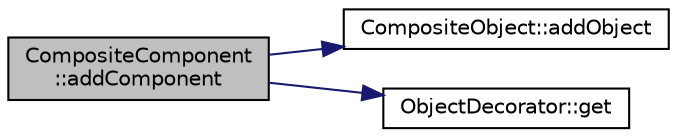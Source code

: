 digraph "CompositeComponent::addComponent"
{
  edge [fontname="Helvetica",fontsize="10",labelfontname="Helvetica",labelfontsize="10"];
  node [fontname="Helvetica",fontsize="10",shape=record];
  rankdir="LR";
  Node9 [label="CompositeComponent\l::addComponent",height=0.2,width=0.4,color="black", fillcolor="grey75", style="filled", fontcolor="black"];
  Node9 -> Node10 [color="midnightblue",fontsize="10",style="solid",fontname="Helvetica"];
  Node10 [label="CompositeObject::addObject",height=0.2,width=0.4,color="black", fillcolor="white", style="filled",URL="$classCompositeObject.html#a222f1c5454458792044747a508d24838",tooltip="Adds an object to the composite. "];
  Node9 -> Node11 [color="midnightblue",fontsize="10",style="solid",fontname="Helvetica"];
  Node11 [label="ObjectDecorator::get",height=0.2,width=0.4,color="black", fillcolor="white", style="filled",URL="$classObjectDecorator.html#aff1b42075a10ee6b0cca6abaa3423bcd",tooltip="Get the internally hold pointer. Const version. "];
}
